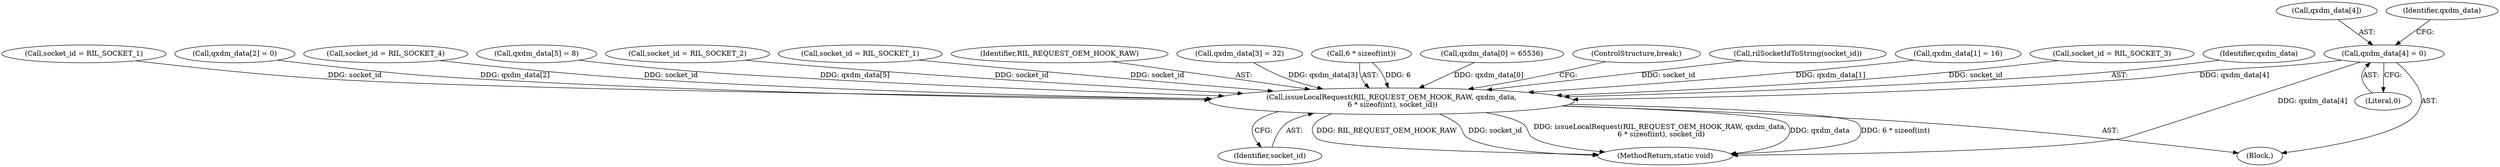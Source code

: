 digraph "0_Android_cd5f15f588a5d27e99ba12f057245bfe507f8c42@array" {
"1000511" [label="(Call,qxdm_data[4] = 0)"];
"1000521" [label="(Call,issueLocalRequest(RIL_REQUEST_OEM_HOOK_RAW, qxdm_data,\n 6 * sizeof(int), socket_id))"];
"1000512" [label="(Call,qxdm_data[4])"];
"1000516" [label="(Call,qxdm_data[5] = 8)"];
"1000346" [label="(Call,socket_id = RIL_SOCKET_2)"];
"1000361" [label="(Call,socket_id = RIL_SOCKET_1)"];
"1000522" [label="(Identifier,RIL_REQUEST_OEM_HOOK_RAW)"];
"1000506" [label="(Call,qxdm_data[3] = 32)"];
"1000491" [label="(Call,qxdm_data[0] = 65536)"];
"1000370" [label="(Block,)"];
"1000529" [label="(ControlStructure,break;)"];
"1000515" [label="(Literal,0)"];
"1000143" [label="(Call,rilSocketIdToString(socket_id))"];
"1000518" [label="(Identifier,qxdm_data)"];
"1000635" [label="(MethodReturn,static void)"];
"1000496" [label="(Call,qxdm_data[1] = 16)"];
"1000521" [label="(Call,issueLocalRequest(RIL_REQUEST_OEM_HOOK_RAW, qxdm_data,\n 6 * sizeof(int), socket_id))"];
"1000351" [label="(Call,socket_id = RIL_SOCKET_3)"];
"1000523" [label="(Identifier,qxdm_data)"];
"1000524" [label="(Call,6 * sizeof(int))"];
"1000511" [label="(Call,qxdm_data[4] = 0)"];
"1000341" [label="(Call,socket_id = RIL_SOCKET_1)"];
"1000528" [label="(Identifier,socket_id)"];
"1000501" [label="(Call,qxdm_data[2] = 0)"];
"1000356" [label="(Call,socket_id = RIL_SOCKET_4)"];
"1000511" -> "1000370"  [label="AST: "];
"1000511" -> "1000515"  [label="CFG: "];
"1000512" -> "1000511"  [label="AST: "];
"1000515" -> "1000511"  [label="AST: "];
"1000518" -> "1000511"  [label="CFG: "];
"1000511" -> "1000635"  [label="DDG: qxdm_data[4]"];
"1000511" -> "1000521"  [label="DDG: qxdm_data[4]"];
"1000521" -> "1000370"  [label="AST: "];
"1000521" -> "1000528"  [label="CFG: "];
"1000522" -> "1000521"  [label="AST: "];
"1000523" -> "1000521"  [label="AST: "];
"1000524" -> "1000521"  [label="AST: "];
"1000528" -> "1000521"  [label="AST: "];
"1000529" -> "1000521"  [label="CFG: "];
"1000521" -> "1000635"  [label="DDG: 6 * sizeof(int)"];
"1000521" -> "1000635"  [label="DDG: RIL_REQUEST_OEM_HOOK_RAW"];
"1000521" -> "1000635"  [label="DDG: socket_id"];
"1000521" -> "1000635"  [label="DDG: issueLocalRequest(RIL_REQUEST_OEM_HOOK_RAW, qxdm_data,\n 6 * sizeof(int), socket_id)"];
"1000521" -> "1000635"  [label="DDG: qxdm_data"];
"1000506" -> "1000521"  [label="DDG: qxdm_data[3]"];
"1000496" -> "1000521"  [label="DDG: qxdm_data[1]"];
"1000501" -> "1000521"  [label="DDG: qxdm_data[2]"];
"1000491" -> "1000521"  [label="DDG: qxdm_data[0]"];
"1000516" -> "1000521"  [label="DDG: qxdm_data[5]"];
"1000524" -> "1000521"  [label="DDG: 6"];
"1000356" -> "1000521"  [label="DDG: socket_id"];
"1000143" -> "1000521"  [label="DDG: socket_id"];
"1000346" -> "1000521"  [label="DDG: socket_id"];
"1000341" -> "1000521"  [label="DDG: socket_id"];
"1000361" -> "1000521"  [label="DDG: socket_id"];
"1000351" -> "1000521"  [label="DDG: socket_id"];
}
